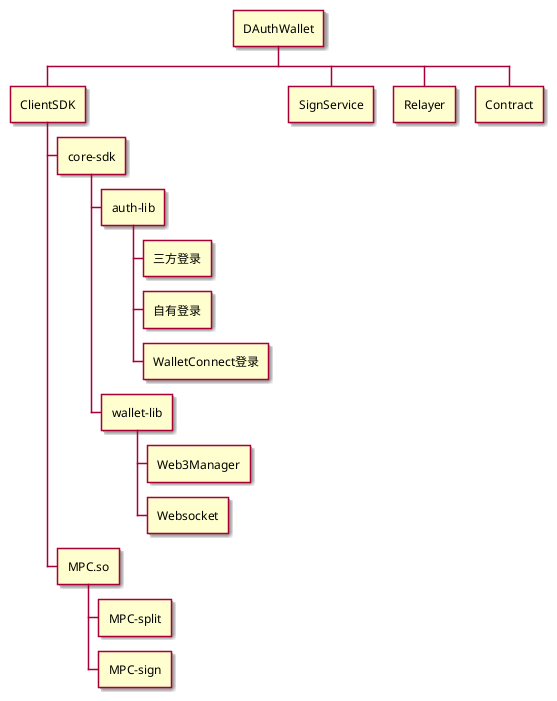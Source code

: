 @startwbs
'https://plantuml.com/wbs-diagram
skin rose
* DAuthWallet
** ClientSDK
*** core-sdk
**** auth-lib
***** 三方登录
***** 自有登录
***** WalletConnect登录
**** wallet-lib
***** Web3Manager
***** Websocket
*** MPC.so
**** MPC-split
**** MPC-sign
** SignService
** Relayer
** Contract
@endwbs